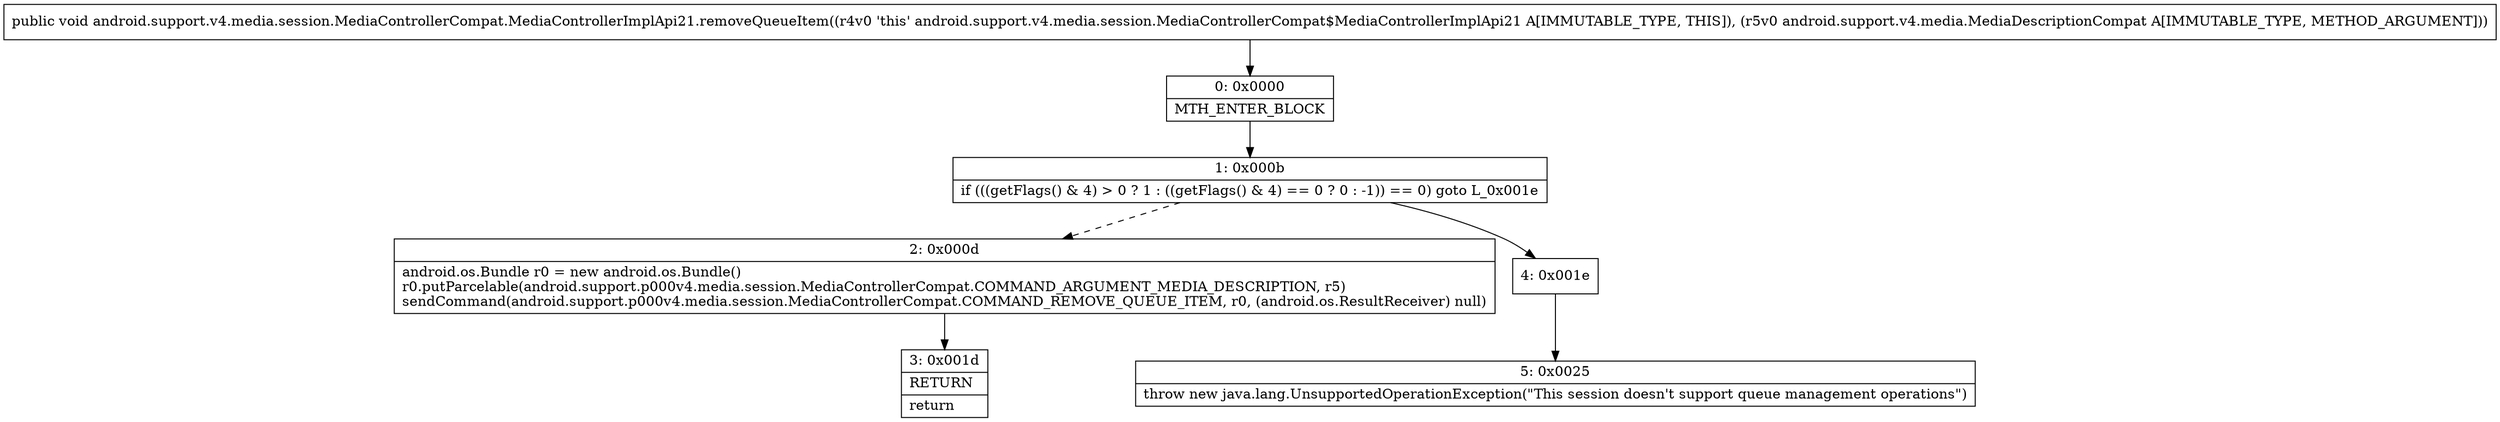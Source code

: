 digraph "CFG forandroid.support.v4.media.session.MediaControllerCompat.MediaControllerImplApi21.removeQueueItem(Landroid\/support\/v4\/media\/MediaDescriptionCompat;)V" {
Node_0 [shape=record,label="{0\:\ 0x0000|MTH_ENTER_BLOCK\l}"];
Node_1 [shape=record,label="{1\:\ 0x000b|if (((getFlags() & 4) \> 0 ? 1 : ((getFlags() & 4) == 0 ? 0 : \-1)) == 0) goto L_0x001e\l}"];
Node_2 [shape=record,label="{2\:\ 0x000d|android.os.Bundle r0 = new android.os.Bundle()\lr0.putParcelable(android.support.p000v4.media.session.MediaControllerCompat.COMMAND_ARGUMENT_MEDIA_DESCRIPTION, r5)\lsendCommand(android.support.p000v4.media.session.MediaControllerCompat.COMMAND_REMOVE_QUEUE_ITEM, r0, (android.os.ResultReceiver) null)\l}"];
Node_3 [shape=record,label="{3\:\ 0x001d|RETURN\l|return\l}"];
Node_4 [shape=record,label="{4\:\ 0x001e}"];
Node_5 [shape=record,label="{5\:\ 0x0025|throw new java.lang.UnsupportedOperationException(\"This session doesn't support queue management operations\")\l}"];
MethodNode[shape=record,label="{public void android.support.v4.media.session.MediaControllerCompat.MediaControllerImplApi21.removeQueueItem((r4v0 'this' android.support.v4.media.session.MediaControllerCompat$MediaControllerImplApi21 A[IMMUTABLE_TYPE, THIS]), (r5v0 android.support.v4.media.MediaDescriptionCompat A[IMMUTABLE_TYPE, METHOD_ARGUMENT])) }"];
MethodNode -> Node_0;
Node_0 -> Node_1;
Node_1 -> Node_2[style=dashed];
Node_1 -> Node_4;
Node_2 -> Node_3;
Node_4 -> Node_5;
}

